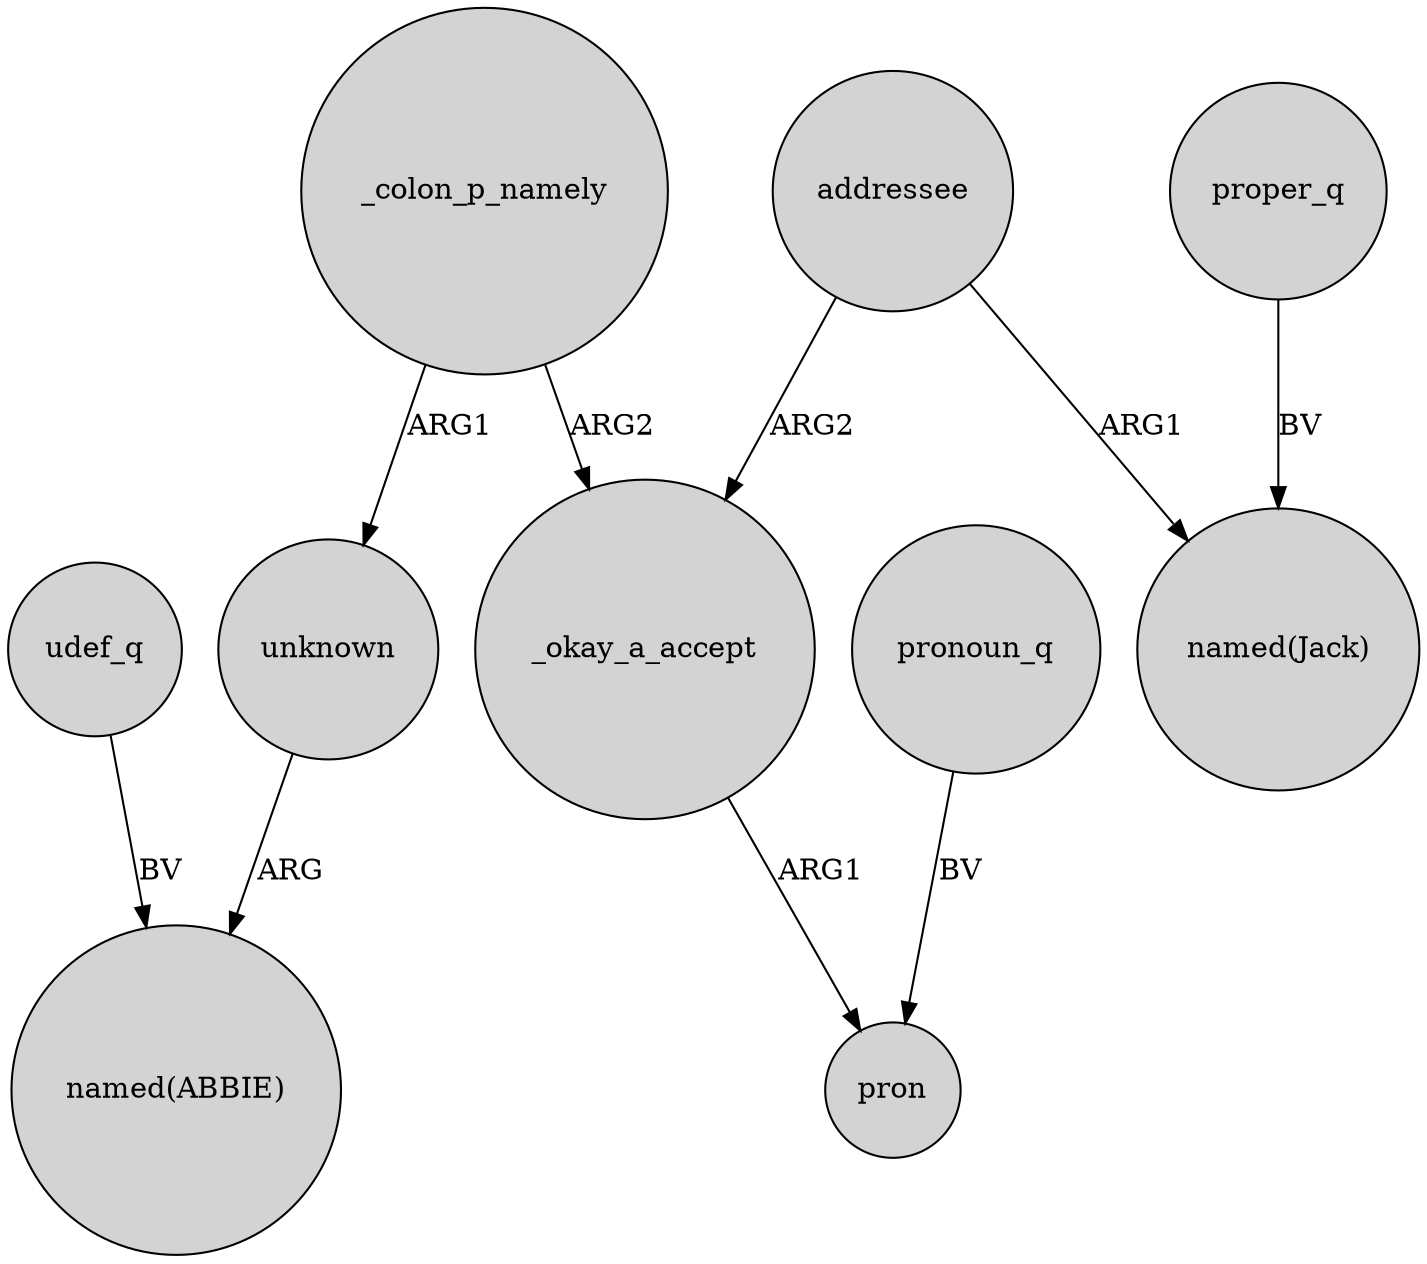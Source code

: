 digraph {
	node [shape=circle style=filled]
	_colon_p_namely -> unknown [label=ARG1]
	addressee -> _okay_a_accept [label=ARG2]
	proper_q -> "named(Jack)" [label=BV]
	unknown -> "named(ABBIE)" [label=ARG]
	_colon_p_namely -> _okay_a_accept [label=ARG2]
	_okay_a_accept -> pron [label=ARG1]
	udef_q -> "named(ABBIE)" [label=BV]
	addressee -> "named(Jack)" [label=ARG1]
	pronoun_q -> pron [label=BV]
}
